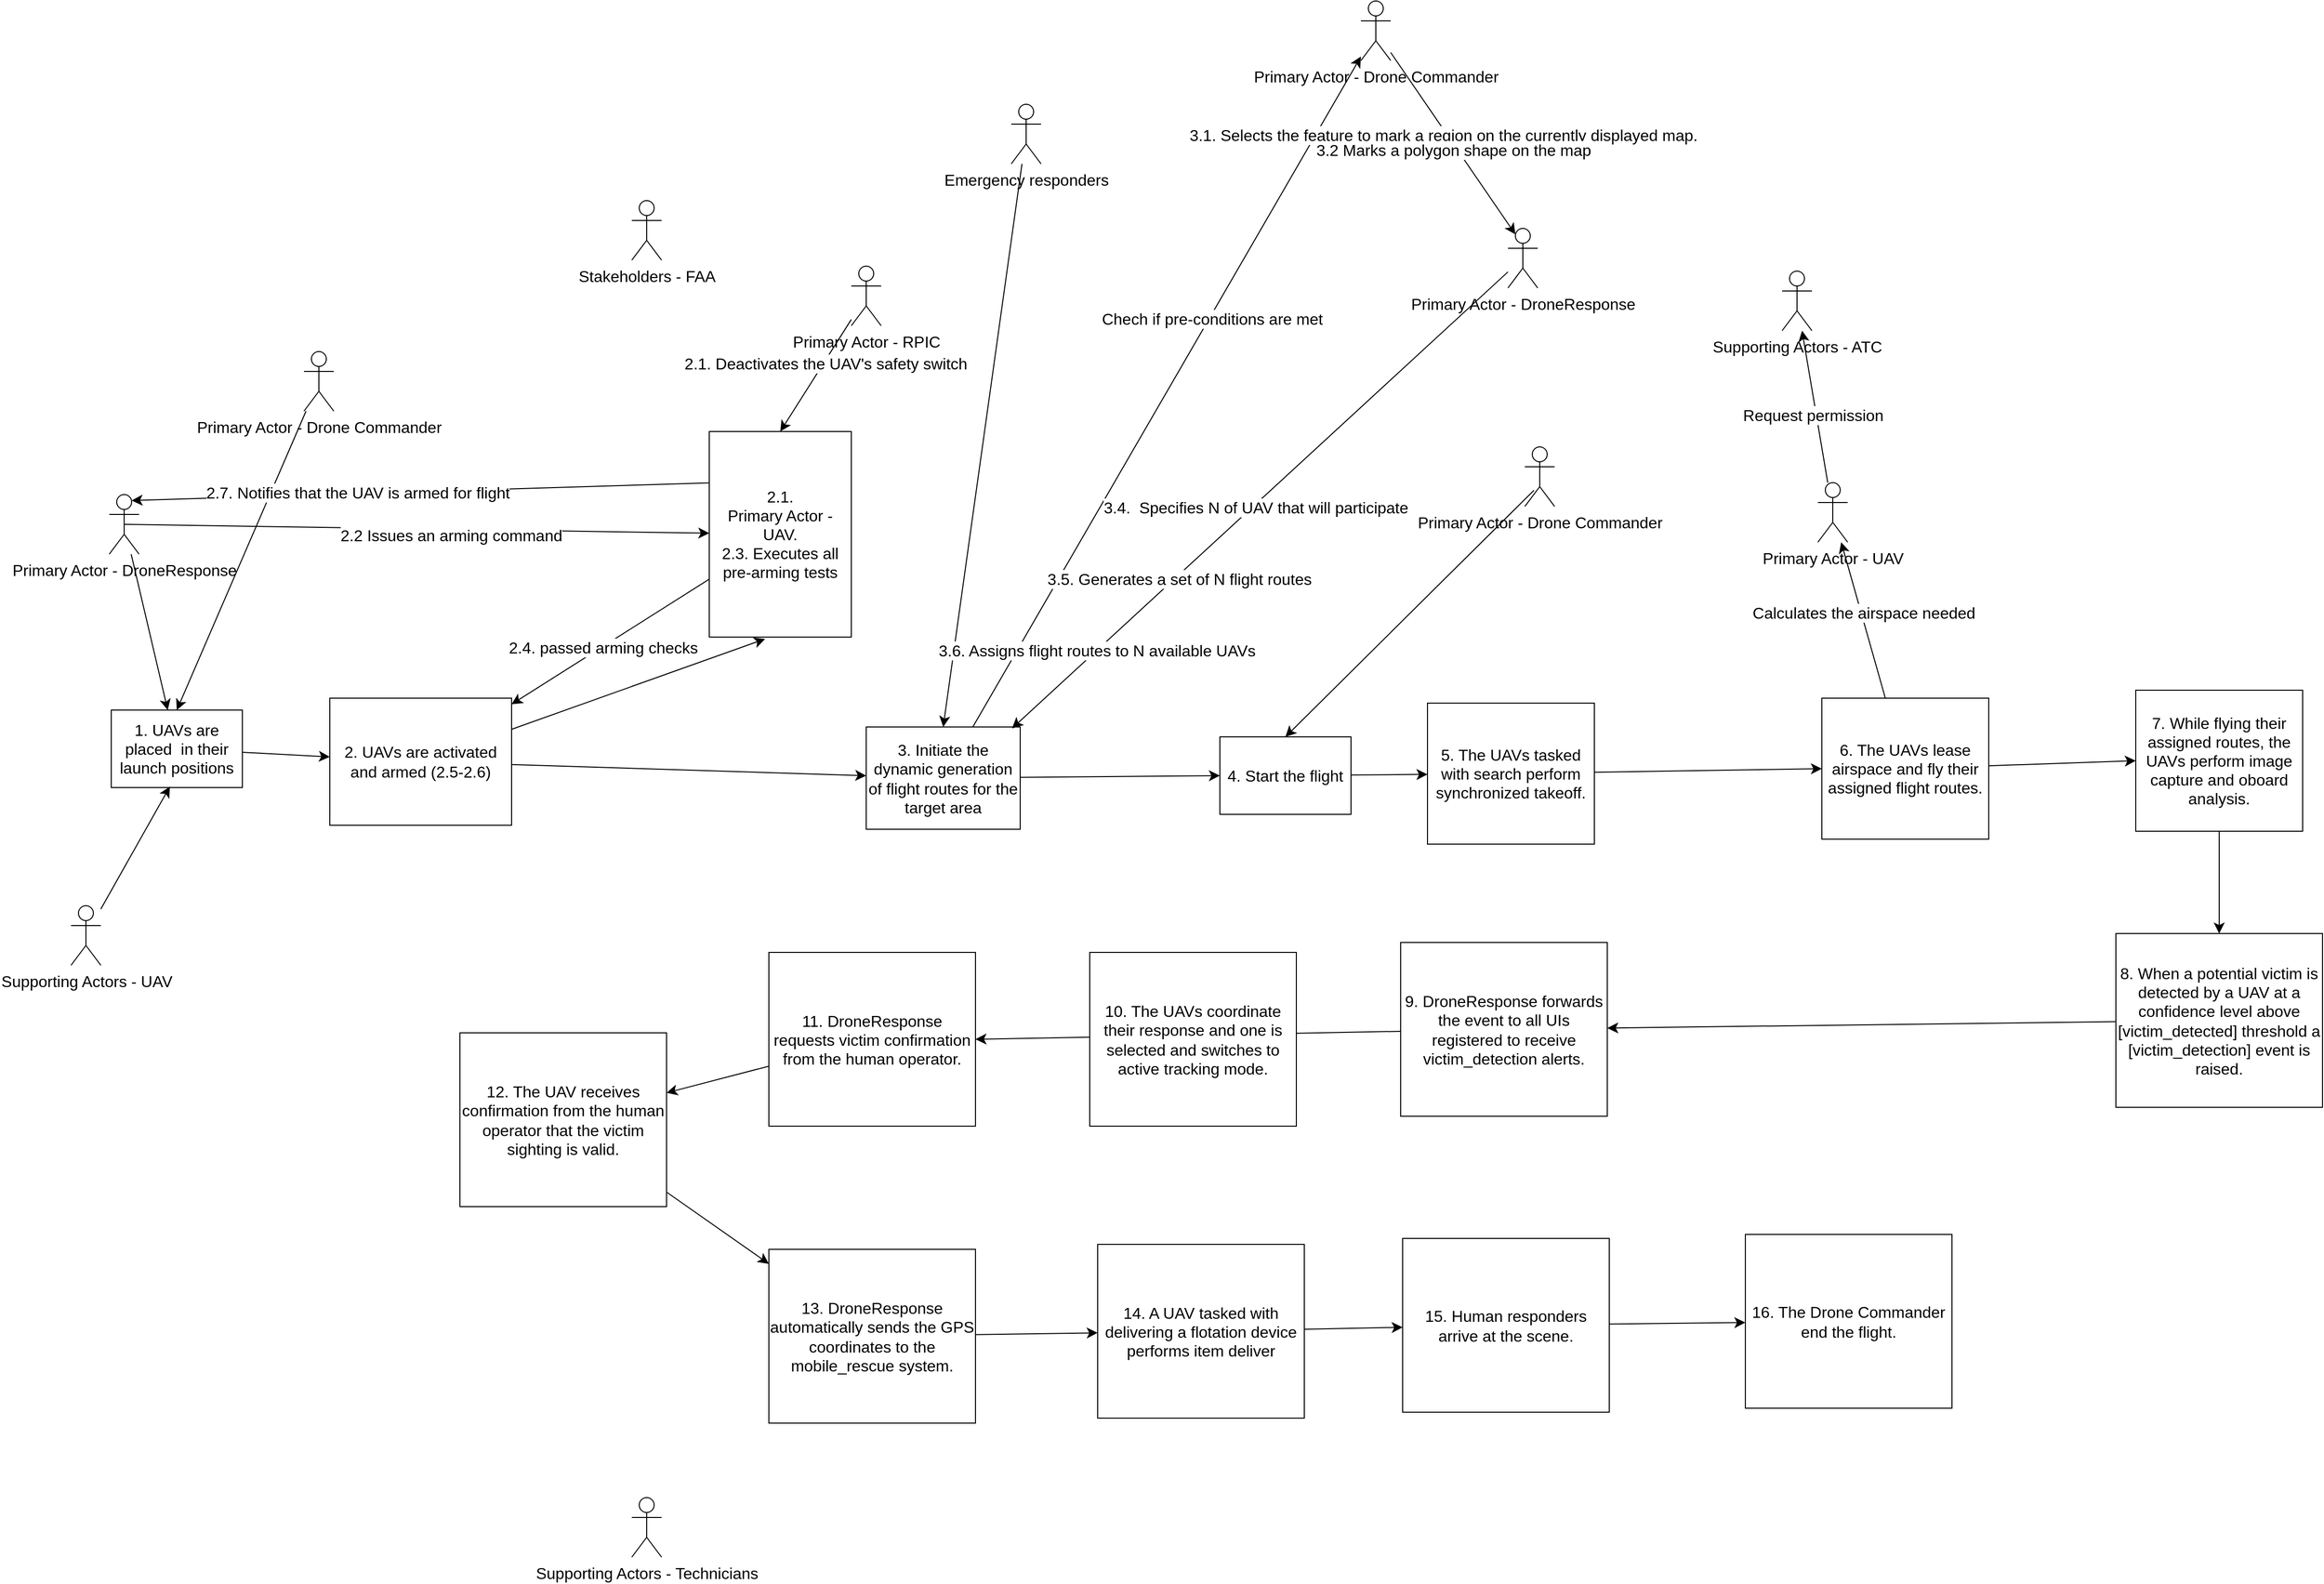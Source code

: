 <mxfile version="22.1.4" type="github">
  <diagram name="Page-1" id="JJ1LS8_FkREXoTBzLPf4">
    <mxGraphModel dx="2158" dy="1700" grid="0" gridSize="10" guides="1" tooltips="1" connect="1" arrows="1" fold="1" page="0" pageScale="1" pageWidth="827" pageHeight="1169" math="0" shadow="0">
      <root>
        <mxCell id="0" />
        <mxCell id="1" parent="0" />
        <mxCell id="Azy4jwkWSSVBR5E3SoNL-1" value="Supporting Actors - UAV&lt;br&gt;" style="shape=umlActor;verticalLabelPosition=bottom;verticalAlign=top;html=1;fontSize=16;" vertex="1" parent="1">
          <mxGeometry x="-604.5" y="713" width="30" height="60" as="geometry" />
        </mxCell>
        <mxCell id="Azy4jwkWSSVBR5E3SoNL-2" value="Stakeholders - FAA&lt;br&gt;" style="shape=umlActor;verticalLabelPosition=bottom;verticalAlign=top;html=1;fontSize=16;" vertex="1" parent="1">
          <mxGeometry x="-40" y="3" width="30" height="60" as="geometry" />
        </mxCell>
        <mxCell id="Azy4jwkWSSVBR5E3SoNL-10" style="edgeStyle=none;curved=1;rounded=0;orthogonalLoop=1;jettySize=auto;html=1;entryX=0.5;entryY=0;entryDx=0;entryDy=0;fontSize=12;startSize=8;endSize=8;" edge="1" parent="1" source="Azy4jwkWSSVBR5E3SoNL-4" target="Azy4jwkWSSVBR5E3SoNL-8">
          <mxGeometry relative="1" as="geometry" />
        </mxCell>
        <mxCell id="Azy4jwkWSSVBR5E3SoNL-22" style="edgeStyle=none;curved=1;rounded=0;orthogonalLoop=1;jettySize=auto;html=1;entryX=0.5;entryY=0;entryDx=0;entryDy=0;fontSize=12;startSize=8;endSize=8;exitX=0.305;exitY=0.729;exitDx=0;exitDy=0;exitPerimeter=0;" edge="1" parent="1" source="Azy4jwkWSSVBR5E3SoNL-87" target="Azy4jwkWSSVBR5E3SoNL-19">
          <mxGeometry relative="1" as="geometry">
            <mxPoint x="786" y="294" as="sourcePoint" />
          </mxGeometry>
        </mxCell>
        <mxCell id="Azy4jwkWSSVBR5E3SoNL-4" value="Primary Actor - Drone Commander&lt;br&gt;" style="shape=umlActor;verticalLabelPosition=bottom;verticalAlign=top;html=1;fontSize=16;" vertex="1" parent="1">
          <mxGeometry x="-370" y="155" width="30" height="60" as="geometry" />
        </mxCell>
        <mxCell id="Azy4jwkWSSVBR5E3SoNL-12" style="edgeStyle=none;curved=1;rounded=0;orthogonalLoop=1;jettySize=auto;html=1;fontSize=12;startSize=8;endSize=8;" edge="1" parent="1" source="Azy4jwkWSSVBR5E3SoNL-8" target="Azy4jwkWSSVBR5E3SoNL-11">
          <mxGeometry relative="1" as="geometry" />
        </mxCell>
        <mxCell id="Azy4jwkWSSVBR5E3SoNL-8" value="1. UAVs are placed&amp;nbsp; in their launch positions" style="rounded=0;whiteSpace=wrap;html=1;fontSize=16;" vertex="1" parent="1">
          <mxGeometry x="-564" y="516" width="132" height="78" as="geometry" />
        </mxCell>
        <mxCell id="Azy4jwkWSSVBR5E3SoNL-16" style="edgeStyle=none;curved=1;rounded=0;orthogonalLoop=1;jettySize=auto;html=1;fontSize=12;startSize=8;endSize=8;" edge="1" parent="1" source="Azy4jwkWSSVBR5E3SoNL-11" target="Azy4jwkWSSVBR5E3SoNL-15">
          <mxGeometry relative="1" as="geometry" />
        </mxCell>
        <mxCell id="Azy4jwkWSSVBR5E3SoNL-11" value="2. UAVs are activated and armed (2.5-2.6)" style="rounded=0;whiteSpace=wrap;html=1;fontSize=16;" vertex="1" parent="1">
          <mxGeometry x="-344" y="504" width="183" height="128" as="geometry" />
        </mxCell>
        <mxCell id="Azy4jwkWSSVBR5E3SoNL-13" style="edgeStyle=none;curved=1;rounded=0;orthogonalLoop=1;jettySize=auto;html=1;entryX=0.447;entryY=0.987;entryDx=0;entryDy=0;entryPerimeter=0;fontSize=12;startSize=8;endSize=8;" edge="1" parent="1" source="Azy4jwkWSSVBR5E3SoNL-1" target="Azy4jwkWSSVBR5E3SoNL-8">
          <mxGeometry relative="1" as="geometry" />
        </mxCell>
        <mxCell id="Azy4jwkWSSVBR5E3SoNL-17" style="edgeStyle=none;curved=1;rounded=0;orthogonalLoop=1;jettySize=auto;html=1;entryX=0.5;entryY=0;entryDx=0;entryDy=0;fontSize=12;startSize=8;endSize=8;" edge="1" parent="1" source="Azy4jwkWSSVBR5E3SoNL-14" target="Azy4jwkWSSVBR5E3SoNL-15">
          <mxGeometry relative="1" as="geometry" />
        </mxCell>
        <mxCell id="Azy4jwkWSSVBR5E3SoNL-14" value="Emergency responders" style="shape=umlActor;verticalLabelPosition=bottom;verticalAlign=top;html=1;fontSize=16;" vertex="1" parent="1">
          <mxGeometry x="342" y="-94" width="30" height="60" as="geometry" />
        </mxCell>
        <mxCell id="Azy4jwkWSSVBR5E3SoNL-21" style="edgeStyle=none;curved=1;rounded=0;orthogonalLoop=1;jettySize=auto;html=1;entryX=0;entryY=0.5;entryDx=0;entryDy=0;fontSize=12;startSize=8;endSize=8;" edge="1" parent="1" source="Azy4jwkWSSVBR5E3SoNL-15" target="Azy4jwkWSSVBR5E3SoNL-19">
          <mxGeometry relative="1" as="geometry" />
        </mxCell>
        <mxCell id="Azy4jwkWSSVBR5E3SoNL-75" style="edgeStyle=none;curved=1;rounded=0;orthogonalLoop=1;jettySize=auto;html=1;fontSize=12;startSize=8;endSize=8;" edge="1" parent="1" source="Azy4jwkWSSVBR5E3SoNL-15" target="Azy4jwkWSSVBR5E3SoNL-71">
          <mxGeometry relative="1" as="geometry">
            <mxPoint x="445.571" y="344.429" as="targetPoint" />
          </mxGeometry>
        </mxCell>
        <mxCell id="Azy4jwkWSSVBR5E3SoNL-76" value="Chech if pre-conditions are met" style="edgeLabel;html=1;align=center;verticalAlign=middle;resizable=0;points=[];fontSize=16;" vertex="1" connectable="0" parent="Azy4jwkWSSVBR5E3SoNL-75">
          <mxGeometry x="0.221" y="-1" relative="1" as="geometry">
            <mxPoint x="1" as="offset" />
          </mxGeometry>
        </mxCell>
        <mxCell id="Azy4jwkWSSVBR5E3SoNL-15" value="3. Initiate the dynamic generation of flight routes for the target area" style="rounded=0;whiteSpace=wrap;html=1;fontSize=16;" vertex="1" parent="1">
          <mxGeometry x="196" y="533" width="155" height="103" as="geometry" />
        </mxCell>
        <mxCell id="Azy4jwkWSSVBR5E3SoNL-24" style="edgeStyle=none;curved=1;rounded=0;orthogonalLoop=1;jettySize=auto;html=1;fontSize=12;startSize=8;endSize=8;" edge="1" parent="1" source="Azy4jwkWSSVBR5E3SoNL-19" target="Azy4jwkWSSVBR5E3SoNL-23">
          <mxGeometry relative="1" as="geometry" />
        </mxCell>
        <mxCell id="Azy4jwkWSSVBR5E3SoNL-19" value="4. Start the flight" style="rounded=0;whiteSpace=wrap;html=1;fontSize=16;" vertex="1" parent="1">
          <mxGeometry x="552" y="543" width="132" height="78" as="geometry" />
        </mxCell>
        <mxCell id="Azy4jwkWSSVBR5E3SoNL-26" style="edgeStyle=none;curved=1;rounded=0;orthogonalLoop=1;jettySize=auto;html=1;entryX=0;entryY=0.5;entryDx=0;entryDy=0;fontSize=12;startSize=8;endSize=8;" edge="1" parent="1" source="Azy4jwkWSSVBR5E3SoNL-23" target="Azy4jwkWSSVBR5E3SoNL-25">
          <mxGeometry relative="1" as="geometry" />
        </mxCell>
        <mxCell id="Azy4jwkWSSVBR5E3SoNL-23" value="5. The UAVs tasked with search perform synchronized takeoff." style="rounded=0;whiteSpace=wrap;html=1;fontSize=16;" vertex="1" parent="1">
          <mxGeometry x="761" y="509" width="168" height="142" as="geometry" />
        </mxCell>
        <mxCell id="Azy4jwkWSSVBR5E3SoNL-28" style="edgeStyle=none;curved=1;rounded=0;orthogonalLoop=1;jettySize=auto;html=1;entryX=0;entryY=0.5;entryDx=0;entryDy=0;fontSize=12;startSize=8;endSize=8;" edge="1" parent="1" source="Azy4jwkWSSVBR5E3SoNL-25" target="Azy4jwkWSSVBR5E3SoNL-27">
          <mxGeometry relative="1" as="geometry" />
        </mxCell>
        <mxCell id="Azy4jwkWSSVBR5E3SoNL-93" style="edgeStyle=none;curved=1;rounded=0;orthogonalLoop=1;jettySize=auto;html=1;fontSize=12;startSize=8;endSize=8;" edge="1" parent="1" source="Azy4jwkWSSVBR5E3SoNL-25" target="Azy4jwkWSSVBR5E3SoNL-92">
          <mxGeometry relative="1" as="geometry" />
        </mxCell>
        <mxCell id="Azy4jwkWSSVBR5E3SoNL-94" value="Calculates the airspace needed" style="edgeLabel;html=1;align=center;verticalAlign=middle;resizable=0;points=[];fontSize=16;" vertex="1" connectable="0" parent="Azy4jwkWSSVBR5E3SoNL-93">
          <mxGeometry x="0.084" y="-2" relative="1" as="geometry">
            <mxPoint y="-1" as="offset" />
          </mxGeometry>
        </mxCell>
        <mxCell id="Azy4jwkWSSVBR5E3SoNL-25" value="6. The UAVs lease airspace and fly their assigned flight routes." style="rounded=0;whiteSpace=wrap;html=1;fontSize=16;" vertex="1" parent="1">
          <mxGeometry x="1158" y="504" width="168" height="142" as="geometry" />
        </mxCell>
        <mxCell id="Azy4jwkWSSVBR5E3SoNL-30" style="edgeStyle=none;curved=1;rounded=0;orthogonalLoop=1;jettySize=auto;html=1;entryX=0.5;entryY=0;entryDx=0;entryDy=0;fontSize=12;startSize=8;endSize=8;" edge="1" parent="1" source="Azy4jwkWSSVBR5E3SoNL-27" target="Azy4jwkWSSVBR5E3SoNL-29">
          <mxGeometry relative="1" as="geometry" />
        </mxCell>
        <mxCell id="Azy4jwkWSSVBR5E3SoNL-27" value="7. While flying their assigned routes, the UAVs perform image capture and oboard analysis." style="rounded=0;whiteSpace=wrap;html=1;fontSize=16;" vertex="1" parent="1">
          <mxGeometry x="1474" y="496" width="168" height="142" as="geometry" />
        </mxCell>
        <mxCell id="Azy4jwkWSSVBR5E3SoNL-32" style="edgeStyle=none;curved=1;rounded=0;orthogonalLoop=1;jettySize=auto;html=1;fontSize=12;startSize=8;endSize=8;" edge="1" parent="1" source="Azy4jwkWSSVBR5E3SoNL-29" target="Azy4jwkWSSVBR5E3SoNL-31">
          <mxGeometry relative="1" as="geometry" />
        </mxCell>
        <mxCell id="Azy4jwkWSSVBR5E3SoNL-29" value="8. When a potential victim is detected by a UAV at a confidence level above [victim_detected] threshold a [victim_detection] event is raised." style="rounded=0;whiteSpace=wrap;html=1;fontSize=16;" vertex="1" parent="1">
          <mxGeometry x="1454" y="741" width="208" height="175" as="geometry" />
        </mxCell>
        <mxCell id="Azy4jwkWSSVBR5E3SoNL-34" style="edgeStyle=none;curved=1;rounded=0;orthogonalLoop=1;jettySize=auto;html=1;entryX=1;entryY=0.5;entryDx=0;entryDy=0;fontSize=12;startSize=8;endSize=8;" edge="1" parent="1" source="Azy4jwkWSSVBR5E3SoNL-31" target="Azy4jwkWSSVBR5E3SoNL-33">
          <mxGeometry relative="1" as="geometry" />
        </mxCell>
        <mxCell id="Azy4jwkWSSVBR5E3SoNL-31" value="9. DroneResponse forwards the event to all UIs registered to receive victim_detection alerts." style="rounded=0;whiteSpace=wrap;html=1;fontSize=16;" vertex="1" parent="1">
          <mxGeometry x="734" y="750" width="208" height="175" as="geometry" />
        </mxCell>
        <mxCell id="Azy4jwkWSSVBR5E3SoNL-37" style="edgeStyle=none;curved=1;rounded=0;orthogonalLoop=1;jettySize=auto;html=1;fontSize=12;startSize=8;endSize=8;" edge="1" parent="1" source="Azy4jwkWSSVBR5E3SoNL-33" target="Azy4jwkWSSVBR5E3SoNL-36">
          <mxGeometry relative="1" as="geometry" />
        </mxCell>
        <mxCell id="Azy4jwkWSSVBR5E3SoNL-33" value="11. DroneResponse requests victim confirmation from the human operator." style="rounded=0;whiteSpace=wrap;html=1;fontSize=16;" vertex="1" parent="1">
          <mxGeometry x="98" y="760" width="208" height="175" as="geometry" />
        </mxCell>
        <mxCell id="Azy4jwkWSSVBR5E3SoNL-35" value="10. The UAVs coordinate their response and one is selected and switches to active tracking mode." style="rounded=0;whiteSpace=wrap;html=1;fontSize=16;" vertex="1" parent="1">
          <mxGeometry x="421" y="760" width="208" height="175" as="geometry" />
        </mxCell>
        <mxCell id="Azy4jwkWSSVBR5E3SoNL-39" style="edgeStyle=none;curved=1;rounded=0;orthogonalLoop=1;jettySize=auto;html=1;fontSize=12;startSize=8;endSize=8;" edge="1" parent="1" source="Azy4jwkWSSVBR5E3SoNL-36" target="Azy4jwkWSSVBR5E3SoNL-38">
          <mxGeometry relative="1" as="geometry" />
        </mxCell>
        <mxCell id="Azy4jwkWSSVBR5E3SoNL-36" value="12. The UAV receives confirmation from the human operator that the victim sighting is valid." style="rounded=0;whiteSpace=wrap;html=1;fontSize=16;" vertex="1" parent="1">
          <mxGeometry x="-213" y="841" width="208" height="175" as="geometry" />
        </mxCell>
        <mxCell id="Azy4jwkWSSVBR5E3SoNL-41" style="edgeStyle=none;curved=1;rounded=0;orthogonalLoop=1;jettySize=auto;html=1;fontSize=12;startSize=8;endSize=8;" edge="1" parent="1" source="Azy4jwkWSSVBR5E3SoNL-38" target="Azy4jwkWSSVBR5E3SoNL-40">
          <mxGeometry relative="1" as="geometry" />
        </mxCell>
        <mxCell id="Azy4jwkWSSVBR5E3SoNL-38" value="13. DroneResponse automatically sends the GPS coordinates to the mobile_rescue system." style="rounded=0;whiteSpace=wrap;html=1;fontSize=16;" vertex="1" parent="1">
          <mxGeometry x="98" y="1059" width="208" height="175" as="geometry" />
        </mxCell>
        <mxCell id="Azy4jwkWSSVBR5E3SoNL-44" style="edgeStyle=none;curved=1;rounded=0;orthogonalLoop=1;jettySize=auto;html=1;fontSize=12;startSize=8;endSize=8;" edge="1" parent="1" source="Azy4jwkWSSVBR5E3SoNL-40" target="Azy4jwkWSSVBR5E3SoNL-42">
          <mxGeometry relative="1" as="geometry" />
        </mxCell>
        <mxCell id="Azy4jwkWSSVBR5E3SoNL-40" value="14. A UAV tasked with delivering a flotation device performs item deliver" style="rounded=0;whiteSpace=wrap;html=1;fontSize=16;" vertex="1" parent="1">
          <mxGeometry x="429" y="1054" width="208" height="175" as="geometry" />
        </mxCell>
        <mxCell id="Azy4jwkWSSVBR5E3SoNL-45" style="edgeStyle=none;curved=1;rounded=0;orthogonalLoop=1;jettySize=auto;html=1;fontSize=12;startSize=8;endSize=8;" edge="1" parent="1" source="Azy4jwkWSSVBR5E3SoNL-42" target="Azy4jwkWSSVBR5E3SoNL-43">
          <mxGeometry relative="1" as="geometry" />
        </mxCell>
        <mxCell id="Azy4jwkWSSVBR5E3SoNL-42" value="15. Human responders arrive at the scene." style="rounded=0;whiteSpace=wrap;html=1;fontSize=16;" vertex="1" parent="1">
          <mxGeometry x="736" y="1048" width="208" height="175" as="geometry" />
        </mxCell>
        <mxCell id="Azy4jwkWSSVBR5E3SoNL-43" value="16. The Drone Commander end the flight." style="rounded=0;whiteSpace=wrap;html=1;fontSize=16;" vertex="1" parent="1">
          <mxGeometry x="1081" y="1044" width="208" height="175" as="geometry" />
        </mxCell>
        <mxCell id="Azy4jwkWSSVBR5E3SoNL-48" style="edgeStyle=none;curved=1;rounded=0;orthogonalLoop=1;jettySize=auto;html=1;entryX=0.5;entryY=0;entryDx=0;entryDy=0;fontSize=12;startSize=8;endSize=8;" edge="1" parent="1" source="Azy4jwkWSSVBR5E3SoNL-47" target="Azy4jwkWSSVBR5E3SoNL-61">
          <mxGeometry relative="1" as="geometry" />
        </mxCell>
        <mxCell id="Azy4jwkWSSVBR5E3SoNL-51" value="2.1. Deactivates the UAV&#39;s safety switch" style="edgeLabel;html=1;align=center;verticalAlign=middle;resizable=0;points=[];fontSize=16;" vertex="1" connectable="0" parent="Azy4jwkWSSVBR5E3SoNL-48">
          <mxGeometry x="-0.228" y="2" relative="1" as="geometry">
            <mxPoint as="offset" />
          </mxGeometry>
        </mxCell>
        <mxCell id="Azy4jwkWSSVBR5E3SoNL-47" value="Primary Actor - RPIC" style="shape=umlActor;verticalLabelPosition=bottom;verticalAlign=top;html=1;fontSize=16;" vertex="1" parent="1">
          <mxGeometry x="181" y="69" width="30" height="60" as="geometry" />
        </mxCell>
        <mxCell id="Azy4jwkWSSVBR5E3SoNL-49" value="Supporting Actors - Technicians" style="shape=umlActor;verticalLabelPosition=bottom;verticalAlign=top;html=1;fontSize=16;" vertex="1" parent="1">
          <mxGeometry x="-40" y="1309" width="30" height="60" as="geometry" />
        </mxCell>
        <mxCell id="Azy4jwkWSSVBR5E3SoNL-57" style="edgeStyle=none;curved=1;rounded=0;orthogonalLoop=1;jettySize=auto;html=1;fontSize=12;startSize=8;endSize=8;exitX=0.5;exitY=0.5;exitDx=0;exitDy=0;exitPerimeter=0;" edge="1" parent="1" source="Azy4jwkWSSVBR5E3SoNL-58" target="Azy4jwkWSSVBR5E3SoNL-61">
          <mxGeometry relative="1" as="geometry">
            <mxPoint x="-266.465" y="378.0" as="sourcePoint" />
          </mxGeometry>
        </mxCell>
        <mxCell id="Azy4jwkWSSVBR5E3SoNL-60" value="2.2 Issues an arming command" style="edgeLabel;html=1;align=center;verticalAlign=middle;resizable=0;points=[];fontSize=16;" vertex="1" connectable="0" parent="Azy4jwkWSSVBR5E3SoNL-57">
          <mxGeometry x="0.054" y="1" relative="1" as="geometry">
            <mxPoint x="18" y="7" as="offset" />
          </mxGeometry>
        </mxCell>
        <mxCell id="Azy4jwkWSSVBR5E3SoNL-72" value="" style="edgeStyle=none;curved=1;rounded=0;orthogonalLoop=1;jettySize=auto;html=1;fontSize=12;startSize=8;endSize=8;" edge="1" parent="1" source="Azy4jwkWSSVBR5E3SoNL-58" target="Azy4jwkWSSVBR5E3SoNL-8">
          <mxGeometry relative="1" as="geometry" />
        </mxCell>
        <mxCell id="Azy4jwkWSSVBR5E3SoNL-58" value="Primary Actor - DroneResponse" style="shape=umlActor;verticalLabelPosition=bottom;verticalAlign=top;html=1;fontSize=16;" vertex="1" parent="1">
          <mxGeometry x="-566" y="299" width="30" height="60" as="geometry" />
        </mxCell>
        <mxCell id="Azy4jwkWSSVBR5E3SoNL-62" style="edgeStyle=none;curved=1;rounded=0;orthogonalLoop=1;jettySize=auto;html=1;fontSize=12;startSize=8;endSize=8;" edge="1" parent="1" source="Azy4jwkWSSVBR5E3SoNL-61" target="Azy4jwkWSSVBR5E3SoNL-11">
          <mxGeometry relative="1" as="geometry" />
        </mxCell>
        <mxCell id="Azy4jwkWSSVBR5E3SoNL-65" value="2.4. passed arming checks" style="edgeLabel;html=1;align=center;verticalAlign=middle;resizable=0;points=[];fontSize=16;" vertex="1" connectable="0" parent="Azy4jwkWSSVBR5E3SoNL-62">
          <mxGeometry x="-0.086" relative="1" as="geometry">
            <mxPoint x="-16" y="11" as="offset" />
          </mxGeometry>
        </mxCell>
        <mxCell id="Azy4jwkWSSVBR5E3SoNL-61" value="2.1. &lt;br&gt;Primary Actor - UAV.&lt;br&gt;2.3. Executes all pre-arming tests" style="rounded=0;whiteSpace=wrap;html=1;fontSize=16;" vertex="1" parent="1">
          <mxGeometry x="38" y="235.5" width="143" height="207" as="geometry" />
        </mxCell>
        <mxCell id="Azy4jwkWSSVBR5E3SoNL-66" style="edgeStyle=none;curved=1;rounded=0;orthogonalLoop=1;jettySize=auto;html=1;entryX=0.75;entryY=0.1;entryDx=0;entryDy=0;entryPerimeter=0;fontSize=12;startSize=8;endSize=8;exitX=0;exitY=0.25;exitDx=0;exitDy=0;" edge="1" parent="1" source="Azy4jwkWSSVBR5E3SoNL-61" target="Azy4jwkWSSVBR5E3SoNL-58">
          <mxGeometry relative="1" as="geometry" />
        </mxCell>
        <mxCell id="Azy4jwkWSSVBR5E3SoNL-67" value="2.7. Notifies that the UAV is armed for flight" style="edgeLabel;html=1;align=center;verticalAlign=middle;resizable=0;points=[];fontSize=16;" vertex="1" connectable="0" parent="Azy4jwkWSSVBR5E3SoNL-66">
          <mxGeometry x="0.218" y="-1" relative="1" as="geometry">
            <mxPoint as="offset" />
          </mxGeometry>
        </mxCell>
        <mxCell id="Azy4jwkWSSVBR5E3SoNL-78" style="edgeStyle=none;curved=1;rounded=0;orthogonalLoop=1;jettySize=auto;html=1;fontSize=12;startSize=8;endSize=8;entryX=0.25;entryY=0.1;entryDx=0;entryDy=0;entryPerimeter=0;" edge="1" parent="1" source="Azy4jwkWSSVBR5E3SoNL-71" target="Azy4jwkWSSVBR5E3SoNL-73">
          <mxGeometry relative="1" as="geometry" />
        </mxCell>
        <mxCell id="Azy4jwkWSSVBR5E3SoNL-79" value="3.1. Selects the feature to mark a region on the currently displayed map.&amp;nbsp;" style="edgeLabel;html=1;align=center;verticalAlign=middle;resizable=0;points=[];fontSize=16;" vertex="1" connectable="0" parent="Azy4jwkWSSVBR5E3SoNL-78">
          <mxGeometry x="-0.107" y="-2" relative="1" as="geometry">
            <mxPoint as="offset" />
          </mxGeometry>
        </mxCell>
        <mxCell id="Azy4jwkWSSVBR5E3SoNL-80" value="3.2 Marks a polygon shape on the map" style="edgeLabel;html=1;align=center;verticalAlign=middle;resizable=0;points=[];fontSize=16;" vertex="1" connectable="0" parent="Azy4jwkWSSVBR5E3SoNL-78">
          <mxGeometry x="0.05" y="-4" relative="1" as="geometry">
            <mxPoint as="offset" />
          </mxGeometry>
        </mxCell>
        <mxCell id="Azy4jwkWSSVBR5E3SoNL-71" value="Primary Actor - Drone Commander&lt;br&gt;" style="shape=umlActor;verticalLabelPosition=bottom;verticalAlign=top;html=1;fontSize=16;" vertex="1" parent="1">
          <mxGeometry x="694" y="-198" width="30" height="60" as="geometry" />
        </mxCell>
        <mxCell id="Azy4jwkWSSVBR5E3SoNL-73" value="Primary Actor - DroneResponse" style="shape=umlActor;verticalLabelPosition=bottom;verticalAlign=top;html=1;fontSize=16;" vertex="1" parent="1">
          <mxGeometry x="842" y="31" width="30" height="60" as="geometry" />
        </mxCell>
        <mxCell id="Azy4jwkWSSVBR5E3SoNL-74" style="edgeStyle=none;curved=1;rounded=0;orthogonalLoop=1;jettySize=auto;html=1;entryX=0.393;entryY=1.009;entryDx=0;entryDy=0;entryPerimeter=0;fontSize=12;startSize=8;endSize=8;" edge="1" parent="1" source="Azy4jwkWSSVBR5E3SoNL-11" target="Azy4jwkWSSVBR5E3SoNL-61">
          <mxGeometry relative="1" as="geometry" />
        </mxCell>
        <mxCell id="Azy4jwkWSSVBR5E3SoNL-82" style="edgeStyle=none;curved=1;rounded=0;orthogonalLoop=1;jettySize=auto;html=1;entryX=0.947;entryY=0.014;entryDx=0;entryDy=0;entryPerimeter=0;fontSize=12;startSize=8;endSize=8;" edge="1" parent="1" source="Azy4jwkWSSVBR5E3SoNL-73" target="Azy4jwkWSSVBR5E3SoNL-15">
          <mxGeometry relative="1" as="geometry">
            <mxPoint x="656.3" y="304.545" as="targetPoint" />
          </mxGeometry>
        </mxCell>
        <mxCell id="Azy4jwkWSSVBR5E3SoNL-83" value="3.4.&amp;nbsp; Specifies N of UAV that will participate" style="edgeLabel;html=1;align=center;verticalAlign=middle;resizable=0;points=[];fontSize=16;" vertex="1" connectable="0" parent="Azy4jwkWSSVBR5E3SoNL-82">
          <mxGeometry x="0.026" y="1" relative="1" as="geometry">
            <mxPoint x="1" as="offset" />
          </mxGeometry>
        </mxCell>
        <mxCell id="Azy4jwkWSSVBR5E3SoNL-84" value="3.5. Generates a set of N flight routes" style="edgeLabel;html=1;align=center;verticalAlign=middle;resizable=0;points=[];fontSize=16;" vertex="1" connectable="0" parent="Azy4jwkWSSVBR5E3SoNL-82">
          <mxGeometry x="0.333" y="2" relative="1" as="geometry">
            <mxPoint y="1" as="offset" />
          </mxGeometry>
        </mxCell>
        <mxCell id="Azy4jwkWSSVBR5E3SoNL-85" value="3.6. Assigns flight routes to N available UAVs" style="edgeLabel;html=1;align=center;verticalAlign=middle;resizable=0;points=[];fontSize=16;" vertex="1" connectable="0" parent="Azy4jwkWSSVBR5E3SoNL-82">
          <mxGeometry x="0.656" relative="1" as="geometry">
            <mxPoint x="-1" as="offset" />
          </mxGeometry>
        </mxCell>
        <mxCell id="Azy4jwkWSSVBR5E3SoNL-87" value="Primary Actor - Drone Commander&lt;br&gt;" style="shape=umlActor;verticalLabelPosition=bottom;verticalAlign=top;html=1;fontSize=16;" vertex="1" parent="1">
          <mxGeometry x="859" y="251" width="30" height="60" as="geometry" />
        </mxCell>
        <mxCell id="Azy4jwkWSSVBR5E3SoNL-88" value="Supporting Actors - ATC" style="shape=umlActor;verticalLabelPosition=bottom;verticalAlign=top;html=1;fontSize=16;" vertex="1" parent="1">
          <mxGeometry x="1118" y="74" width="30" height="60" as="geometry" />
        </mxCell>
        <mxCell id="Azy4jwkWSSVBR5E3SoNL-95" style="edgeStyle=none;curved=1;rounded=0;orthogonalLoop=1;jettySize=auto;html=1;fontSize=12;startSize=8;endSize=8;" edge="1" parent="1" source="Azy4jwkWSSVBR5E3SoNL-92" target="Azy4jwkWSSVBR5E3SoNL-88">
          <mxGeometry relative="1" as="geometry" />
        </mxCell>
        <mxCell id="Azy4jwkWSSVBR5E3SoNL-97" value="Request permission" style="edgeLabel;html=1;align=center;verticalAlign=middle;resizable=0;points=[];fontSize=16;" vertex="1" connectable="0" parent="Azy4jwkWSSVBR5E3SoNL-95">
          <mxGeometry x="0.153" y="-1" relative="1" as="geometry">
            <mxPoint x="-1" y="20" as="offset" />
          </mxGeometry>
        </mxCell>
        <mxCell id="Azy4jwkWSSVBR5E3SoNL-92" value="Primary Actor - UAV" style="shape=umlActor;verticalLabelPosition=bottom;verticalAlign=top;html=1;fontSize=16;" vertex="1" parent="1">
          <mxGeometry x="1154" y="287" width="30" height="60" as="geometry" />
        </mxCell>
      </root>
    </mxGraphModel>
  </diagram>
</mxfile>
